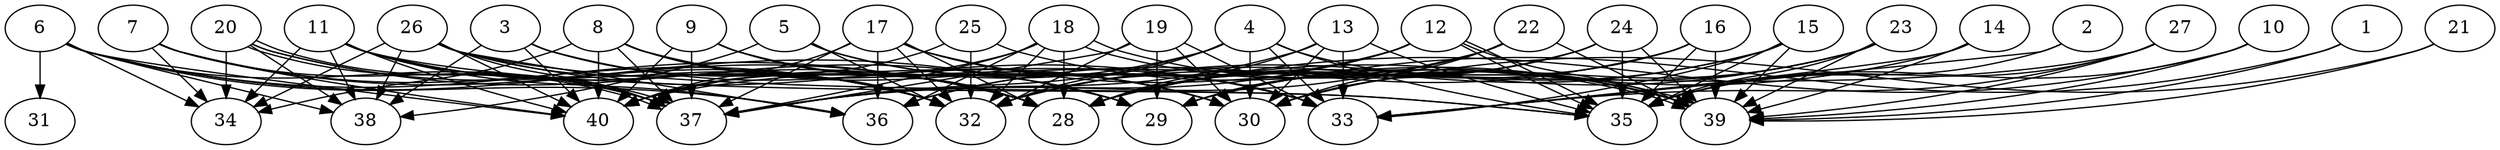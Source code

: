 // DAG automatically generated by daggen at Thu Oct  3 14:06:50 2019
// ./daggen --dot -n 40 --ccr 0.4 --fat 0.9 --regular 0.7 --density 0.6 --mindata 5242880 --maxdata 52428800 
digraph G {
  1 [size="119964160", alpha="0.12", expect_size="47985664"] 
  1 -> 29 [size ="47985664"]
  1 -> 39 [size ="47985664"]
  2 [size="68646400", alpha="0.05", expect_size="27458560"] 
  2 -> 33 [size ="27458560"]
  2 -> 35 [size ="27458560"]
  3 [size="92666880", alpha="0.11", expect_size="37066752"] 
  3 -> 28 [size ="37066752"]
  3 -> 30 [size ="37066752"]
  3 -> 32 [size ="37066752"]
  3 -> 38 [size ="37066752"]
  3 -> 40 [size ="37066752"]
  4 [size="33664000", alpha="0.08", expect_size="13465600"] 
  4 -> 30 [size ="13465600"]
  4 -> 32 [size ="13465600"]
  4 -> 33 [size ="13465600"]
  4 -> 35 [size ="13465600"]
  4 -> 37 [size ="13465600"]
  4 -> 39 [size ="13465600"]
  4 -> 40 [size ="13465600"]
  5 [size="62464000", alpha="0.01", expect_size="24985600"] 
  5 -> 30 [size ="24985600"]
  5 -> 32 [size ="24985600"]
  5 -> 33 [size ="24985600"]
  5 -> 38 [size ="24985600"]
  6 [size="76362240", alpha="0.13", expect_size="30544896"] 
  6 -> 28 [size ="30544896"]
  6 -> 29 [size ="30544896"]
  6 -> 31 [size ="30544896"]
  6 -> 34 [size ="30544896"]
  6 -> 36 [size ="30544896"]
  6 -> 37 [size ="30544896"]
  6 -> 38 [size ="30544896"]
  6 -> 40 [size ="30544896"]
  7 [size="95695360", alpha="0.20", expect_size="38278144"] 
  7 -> 28 [size ="38278144"]
  7 -> 32 [size ="38278144"]
  7 -> 34 [size ="38278144"]
  7 -> 37 [size ="38278144"]
  7 -> 40 [size ="38278144"]
  8 [size="46991360", alpha="0.14", expect_size="18796544"] 
  8 -> 28 [size ="18796544"]
  8 -> 30 [size ="18796544"]
  8 -> 32 [size ="18796544"]
  8 -> 33 [size ="18796544"]
  8 -> 34 [size ="18796544"]
  8 -> 37 [size ="18796544"]
  8 -> 40 [size ="18796544"]
  9 [size="26723840", alpha="0.01", expect_size="10689536"] 
  9 -> 28 [size ="10689536"]
  9 -> 29 [size ="10689536"]
  9 -> 30 [size ="10689536"]
  9 -> 37 [size ="10689536"]
  9 -> 40 [size ="10689536"]
  10 [size="108930560", alpha="0.11", expect_size="43572224"] 
  10 -> 28 [size ="43572224"]
  10 -> 35 [size ="43572224"]
  10 -> 39 [size ="43572224"]
  11 [size="51888640", alpha="0.10", expect_size="20755456"] 
  11 -> 28 [size ="20755456"]
  11 -> 32 [size ="20755456"]
  11 -> 34 [size ="20755456"]
  11 -> 35 [size ="20755456"]
  11 -> 36 [size ="20755456"]
  11 -> 37 [size ="20755456"]
  11 -> 38 [size ="20755456"]
  11 -> 40 [size ="20755456"]
  12 [size="122511360", alpha="0.04", expect_size="49004544"] 
  12 -> 28 [size ="49004544"]
  12 -> 32 [size ="49004544"]
  12 -> 35 [size ="49004544"]
  12 -> 35 [size ="49004544"]
  12 -> 36 [size ="49004544"]
  12 -> 37 [size ="49004544"]
  12 -> 39 [size ="49004544"]
  13 [size="33786880", alpha="0.19", expect_size="13514752"] 
  13 -> 28 [size ="13514752"]
  13 -> 30 [size ="13514752"]
  13 -> 33 [size ="13514752"]
  13 -> 35 [size ="13514752"]
  13 -> 37 [size ="13514752"]
  14 [size="100410880", alpha="0.13", expect_size="40164352"] 
  14 -> 28 [size ="40164352"]
  14 -> 33 [size ="40164352"]
  14 -> 39 [size ="40164352"]
  15 [size="30497280", alpha="0.07", expect_size="12198912"] 
  15 -> 28 [size ="12198912"]
  15 -> 32 [size ="12198912"]
  15 -> 33 [size ="12198912"]
  15 -> 35 [size ="12198912"]
  15 -> 39 [size ="12198912"]
  16 [size="34375680", alpha="0.19", expect_size="13750272"] 
  16 -> 28 [size ="13750272"]
  16 -> 30 [size ="13750272"]
  16 -> 35 [size ="13750272"]
  16 -> 36 [size ="13750272"]
  16 -> 39 [size ="13750272"]
  17 [size="111664640", alpha="0.12", expect_size="44665856"] 
  17 -> 28 [size ="44665856"]
  17 -> 32 [size ="44665856"]
  17 -> 33 [size ="44665856"]
  17 -> 36 [size ="44665856"]
  17 -> 37 [size ="44665856"]
  17 -> 39 [size ="44665856"]
  17 -> 40 [size ="44665856"]
  18 [size="109504000", alpha="0.18", expect_size="43801600"] 
  18 -> 28 [size ="43801600"]
  18 -> 32 [size ="43801600"]
  18 -> 36 [size ="43801600"]
  18 -> 37 [size ="43801600"]
  18 -> 39 [size ="43801600"]
  18 -> 39 [size ="43801600"]
  18 -> 40 [size ="43801600"]
  19 [size="72550400", alpha="0.10", expect_size="29020160"] 
  19 -> 29 [size ="29020160"]
  19 -> 30 [size ="29020160"]
  19 -> 32 [size ="29020160"]
  19 -> 33 [size ="29020160"]
  19 -> 37 [size ="29020160"]
  20 [size="75632640", alpha="0.07", expect_size="30253056"] 
  20 -> 29 [size ="30253056"]
  20 -> 32 [size ="30253056"]
  20 -> 34 [size ="30253056"]
  20 -> 37 [size ="30253056"]
  20 -> 37 [size ="30253056"]
  20 -> 38 [size ="30253056"]
  21 [size="21652480", alpha="0.01", expect_size="8660992"] 
  21 -> 30 [size ="8660992"]
  21 -> 39 [size ="8660992"]
  22 [size="79424000", alpha="0.05", expect_size="31769600"] 
  22 -> 29 [size ="31769600"]
  22 -> 30 [size ="31769600"]
  22 -> 37 [size ="31769600"]
  22 -> 39 [size ="31769600"]
  23 [size="100899840", alpha="0.03", expect_size="40359936"] 
  23 -> 29 [size ="40359936"]
  23 -> 30 [size ="40359936"]
  23 -> 32 [size ="40359936"]
  23 -> 35 [size ="40359936"]
  23 -> 39 [size ="40359936"]
  24 [size="92656640", alpha="0.04", expect_size="37062656"] 
  24 -> 28 [size ="37062656"]
  24 -> 29 [size ="37062656"]
  24 -> 32 [size ="37062656"]
  24 -> 35 [size ="37062656"]
  24 -> 39 [size ="37062656"]
  25 [size="53934080", alpha="0.13", expect_size="21573632"] 
  25 -> 32 [size ="21573632"]
  25 -> 39 [size ="21573632"]
  25 -> 40 [size ="21573632"]
  26 [size="96430080", alpha="0.13", expect_size="38572032"] 
  26 -> 32 [size ="38572032"]
  26 -> 33 [size ="38572032"]
  26 -> 34 [size ="38572032"]
  26 -> 35 [size ="38572032"]
  26 -> 36 [size ="38572032"]
  26 -> 37 [size ="38572032"]
  26 -> 38 [size ="38572032"]
  26 -> 40 [size ="38572032"]
  27 [size="90792960", alpha="0.08", expect_size="36317184"] 
  27 -> 33 [size ="36317184"]
  27 -> 35 [size ="36317184"]
  27 -> 39 [size ="36317184"]
  27 -> 40 [size ="36317184"]
  28 [size="43450880", alpha="0.07", expect_size="17380352"] 
  29 [size="29132800", alpha="0.10", expect_size="11653120"] 
  30 [size="88381440", alpha="0.08", expect_size="35352576"] 
  31 [size="127203840", alpha="0.13", expect_size="50881536"] 
  32 [size="16522240", alpha="0.17", expect_size="6608896"] 
  33 [size="47813120", alpha="0.04", expect_size="19125248"] 
  34 [size="64701440", alpha="0.06", expect_size="25880576"] 
  35 [size="87751680", alpha="0.10", expect_size="35100672"] 
  36 [size="48350720", alpha="0.19", expect_size="19340288"] 
  37 [size="127720960", alpha="0.04", expect_size="51088384"] 
  38 [size="54561280", alpha="0.05", expect_size="21824512"] 
  39 [size="98682880", alpha="0.17", expect_size="39473152"] 
  40 [size="37777920", alpha="0.19", expect_size="15111168"] 
}
